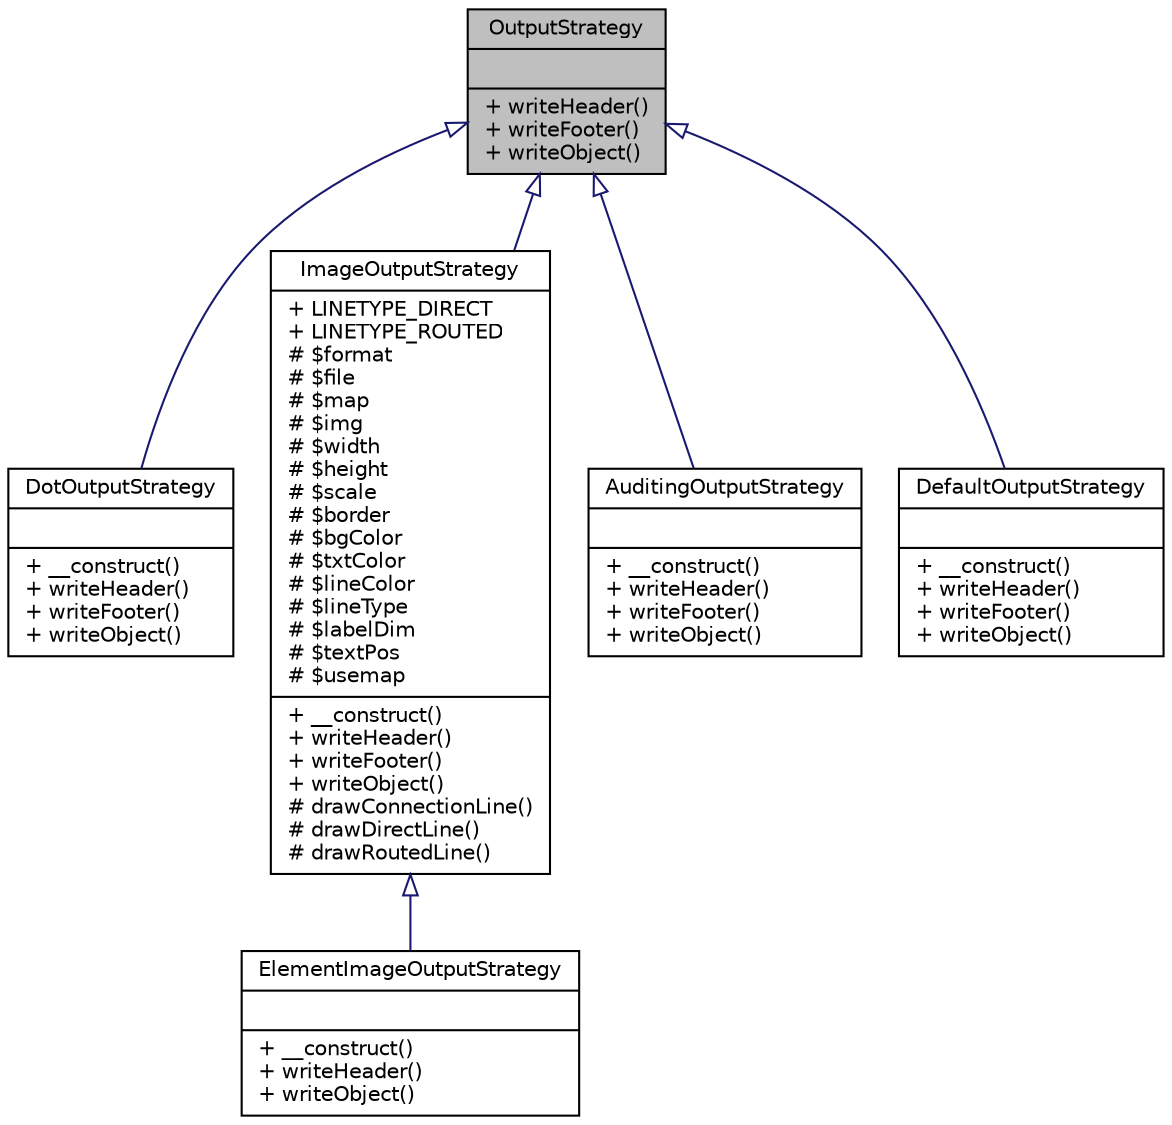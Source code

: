 digraph "OutputStrategy"
{
  edge [fontname="Helvetica",fontsize="10",labelfontname="Helvetica",labelfontsize="10"];
  node [fontname="Helvetica",fontsize="10",shape=record];
  Node0 [label="{OutputStrategy\n||+ writeHeader()\l+ writeFooter()\l+ writeObject()\l}",height=0.2,width=0.4,color="black", fillcolor="grey75", style="filled", fontcolor="black"];
  Node0 -> Node1 [dir="back",color="midnightblue",fontsize="10",style="solid",arrowtail="onormal",fontname="Helvetica"];
  Node1 [label="{DotOutputStrategy\n||+ __construct()\l+ writeHeader()\l+ writeFooter()\l+ writeObject()\l}",height=0.2,width=0.4,color="black", fillcolor="white", style="filled",URL="$classwcmf_1_1lib_1_1model_1_1output_1_1_dot_output_strategy.html",tooltip="DotOutputStrategy outputs an object&#39;s content in a dot file. "];
  Node0 -> Node2 [dir="back",color="midnightblue",fontsize="10",style="solid",arrowtail="onormal",fontname="Helvetica"];
  Node2 [label="{ImageOutputStrategy\n|+ LINETYPE_DIRECT\l+ LINETYPE_ROUTED\l# $format\l# $file\l# $map\l# $img\l# $width\l# $height\l# $scale\l# $border\l# $bgColor\l# $txtColor\l# $lineColor\l# $lineType\l# $labelDim\l# $textPos\l# $usemap\l|+ __construct()\l+ writeHeader()\l+ writeFooter()\l+ writeObject()\l# drawConnectionLine()\l# drawDirectLine()\l# drawRoutedLine()\l}",height=0.2,width=0.4,color="black", fillcolor="white", style="filled",URL="$classwcmf_1_1lib_1_1model_1_1output_1_1_image_output_strategy.html",tooltip="ImageOutputStrategy outputs a tree of objects into an image file. "];
  Node2 -> Node3 [dir="back",color="midnightblue",fontsize="10",style="solid",arrowtail="onormal",fontname="Helvetica"];
  Node3 [label="{ElementImageOutputStrategy\n||+ __construct()\l+ writeHeader()\l+ writeObject()\l}",height=0.2,width=0.4,color="black", fillcolor="white", style="filled",URL="$classwcmf_1_1lib_1_1model_1_1output_1_1_element_image_output_strategy.html",tooltip="ElementImageOutputStrategy outputs a tree of objects into an image file. "];
  Node0 -> Node4 [dir="back",color="midnightblue",fontsize="10",style="solid",arrowtail="onormal",fontname="Helvetica"];
  Node4 [label="{AuditingOutputStrategy\n||+ __construct()\l+ writeHeader()\l+ writeFooter()\l+ writeObject()\l}",height=0.2,width=0.4,color="black", fillcolor="white", style="filled",URL="$classwcmf_1_1lib_1_1persistence_1_1output_1_1impl_1_1_auditing_output_strategy.html",tooltip="AuditingOutputStrategy outputs object changes to the logger category AuditingOutputStrategy, loglevel info. "];
  Node0 -> Node5 [dir="back",color="midnightblue",fontsize="10",style="solid",arrowtail="onormal",fontname="Helvetica"];
  Node5 [label="{DefaultOutputStrategy\n||+ __construct()\l+ writeHeader()\l+ writeFooter()\l+ writeObject()\l}",height=0.2,width=0.4,color="black", fillcolor="white", style="filled",URL="$classwcmf_1_1lib_1_1persistence_1_1output_1_1impl_1_1_default_output_strategy.html",tooltip="DefaultOutputStrategy outputs an object&#39;s content to the Log category DefaultOutputStrategy. "];
}
